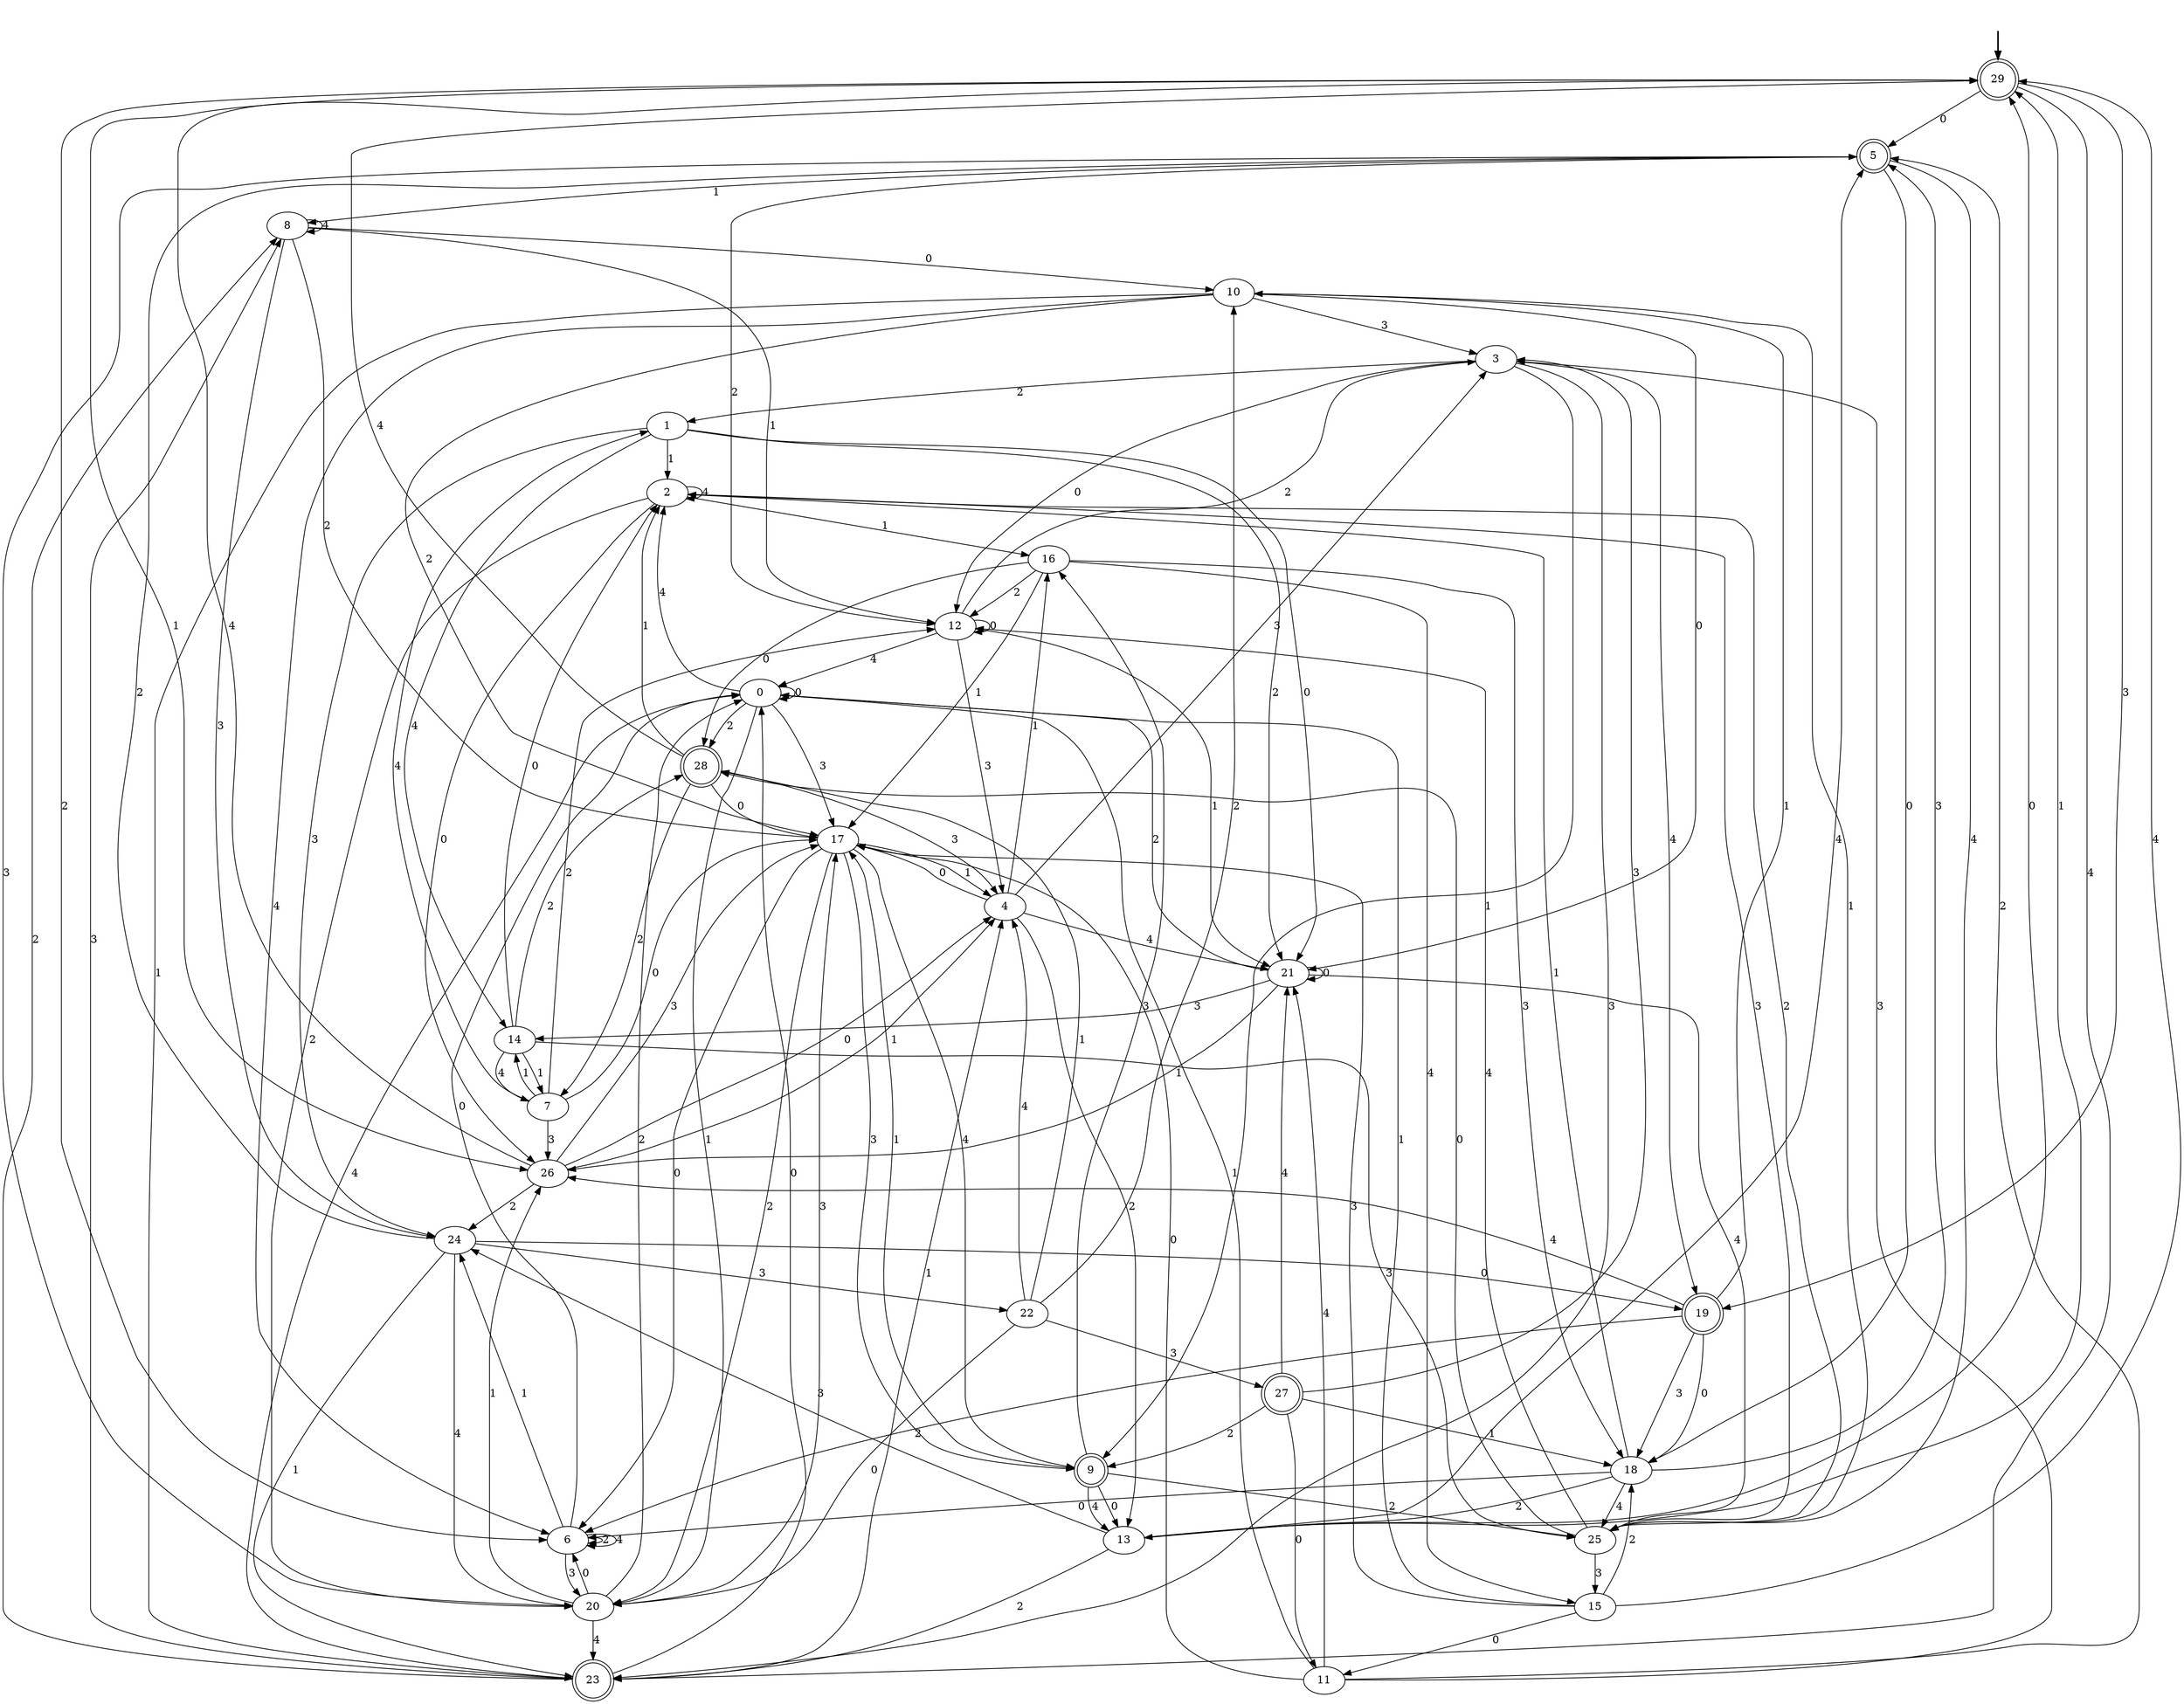 digraph {
	fake [style=invisible]
	0
	1
	2
	3
	4
	5 [shape=doublecircle]
	6
	7
	8
	9 [shape=doublecircle]
	10
	11
	12
	13
	14
	15
	16
	17
	18
	19 [shape=doublecircle]
	20
	21
	22
	23 [shape=doublecircle]
	24
	25
	26
	27 [shape=doublecircle]
	28 [shape=doublecircle]
	29 [root=true shape=doublecircle]
	fake -> 29 [style=bold]
	20 -> 0 [label=2]
	8 -> 12 [label=1]
	14 -> 7 [label=4]
	29 -> 23 [label=4]
	25 -> 2 [label=2]
	1 -> 2 [label=1]
	2 -> 20 [label=2]
	7 -> 26 [label=3]
	6 -> 6 [label=2]
	19 -> 26 [label=4]
	10 -> 21 [label=0]
	29 -> 6 [label=2]
	19 -> 6 [label=2]
	8 -> 17 [label=2]
	0 -> 2 [label=4]
	3 -> 23 [label=3]
	18 -> 13 [label=2]
	20 -> 26 [label=1]
	6 -> 24 [label=1]
	2 -> 26 [label=0]
	19 -> 18 [label=0]
	8 -> 24 [label=3]
	15 -> 0 [label=1]
	21 -> 26 [label=1]
	15 -> 29 [label=4]
	0 -> 17 [label=3]
	3 -> 9 [label=1]
	3 -> 12 [label=0]
	14 -> 28 [label=2]
	14 -> 7 [label=1]
	26 -> 4 [label=0]
	12 -> 4 [label=3]
	17 -> 4 [label=1]
	1 -> 21 [label=2]
	23 -> 4 [label=1]
	26 -> 29 [label=4]
	20 -> 23 [label=4]
	4 -> 21 [label=4]
	11 -> 0 [label=1]
	16 -> 15 [label=4]
	16 -> 18 [label=3]
	27 -> 11 [label=0]
	14 -> 25 [label=3]
	19 -> 10 [label=1]
	13 -> 5 [label=4]
	2 -> 25 [label=3]
	9 -> 13 [label=4]
	9 -> 16 [label=3]
	28 -> 7 [label=2]
	23 -> 0 [label=0]
	21 -> 25 [label=4]
	4 -> 13 [label=2]
	7 -> 1 [label=4]
	25 -> 12 [label=4]
	25 -> 15 [label=3]
	7 -> 12 [label=2]
	18 -> 5 [label=3]
	28 -> 29 [label=4]
	16 -> 28 [label=0]
	0 -> 28 [label=2]
	15 -> 18 [label=2]
	29 -> 19 [label=3]
	15 -> 17 [label=3]
	17 -> 20 [label=2]
	25 -> 10 [label=1]
	27 -> 18 [label=1]
	5 -> 12 [label=2]
	1 -> 14 [label=4]
	3 -> 19 [label=4]
	8 -> 10 [label=0]
	9 -> 25 [label=2]
	24 -> 19 [label=0]
	6 -> 6 [label=4]
	18 -> 6 [label=0]
	7 -> 17 [label=0]
	26 -> 17 [label=3]
	21 -> 0 [label=2]
	12 -> 21 [label=1]
	13 -> 29 [label=0]
	23 -> 8 [label=3]
	18 -> 25 [label=4]
	28 -> 2 [label=1]
	16 -> 17 [label=1]
	1 -> 21 [label=0]
	27 -> 3 [label=3]
	0 -> 20 [label=1]
	12 -> 0 [label=4]
	28 -> 17 [label=0]
	11 -> 5 [label=2]
	10 -> 17 [label=2]
	23 -> 8 [label=2]
	10 -> 3 [label=3]
	2 -> 2 [label=4]
	23 -> 0 [label=4]
	2 -> 16 [label=1]
	22 -> 20 [label=0]
	11 -> 3 [label=3]
	26 -> 4 [label=1]
	11 -> 17 [label=0]
	12 -> 3 [label=2]
	8 -> 8 [label=4]
	22 -> 27 [label=3]
	17 -> 9 [label=3]
	19 -> 18 [label=3]
	22 -> 28 [label=1]
	5 -> 8 [label=1]
	15 -> 11 [label=0]
	20 -> 17 [label=3]
	21 -> 14 [label=3]
	24 -> 5 [label=2]
	4 -> 3 [label=3]
	4 -> 17 [label=0]
	13 -> 24 [label=3]
	6 -> 20 [label=3]
	24 -> 22 [label=3]
	4 -> 16 [label=1]
	3 -> 1 [label=2]
	18 -> 2 [label=1]
	27 -> 21 [label=4]
	20 -> 6 [label=0]
	21 -> 21 [label=0]
	24 -> 23 [label=1]
	17 -> 6 [label=0]
	22 -> 4 [label=4]
	6 -> 0 [label=0]
	9 -> 17 [label=1]
	14 -> 2 [label=0]
	1 -> 24 [label=3]
	11 -> 21 [label=4]
	5 -> 20 [label=3]
	16 -> 12 [label=2]
	24 -> 20 [label=4]
	27 -> 9 [label=2]
	10 -> 23 [label=1]
	17 -> 9 [label=4]
	7 -> 14 [label=1]
	10 -> 6 [label=4]
	29 -> 26 [label=1]
	25 -> 28 [label=0]
	22 -> 10 [label=2]
	13 -> 23 [label=2]
	29 -> 5 [label=0]
	5 -> 18 [label=0]
	9 -> 13 [label=0]
	28 -> 4 [label=3]
	0 -> 0 [label=0]
	13 -> 29 [label=1]
	5 -> 25 [label=4]
	12 -> 12 [label=0]
	26 -> 24 [label=2]
}
